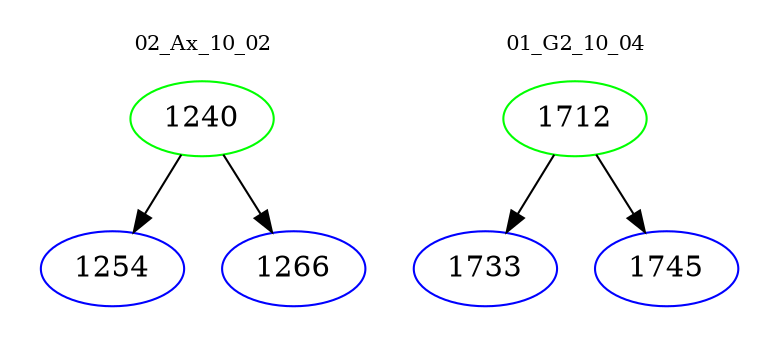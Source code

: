 digraph{
subgraph cluster_0 {
color = white
label = "02_Ax_10_02";
fontsize=10;
T0_1240 [label="1240", color="green"]
T0_1240 -> T0_1254 [color="black"]
T0_1254 [label="1254", color="blue"]
T0_1240 -> T0_1266 [color="black"]
T0_1266 [label="1266", color="blue"]
}
subgraph cluster_1 {
color = white
label = "01_G2_10_04";
fontsize=10;
T1_1712 [label="1712", color="green"]
T1_1712 -> T1_1733 [color="black"]
T1_1733 [label="1733", color="blue"]
T1_1712 -> T1_1745 [color="black"]
T1_1745 [label="1745", color="blue"]
}
}
